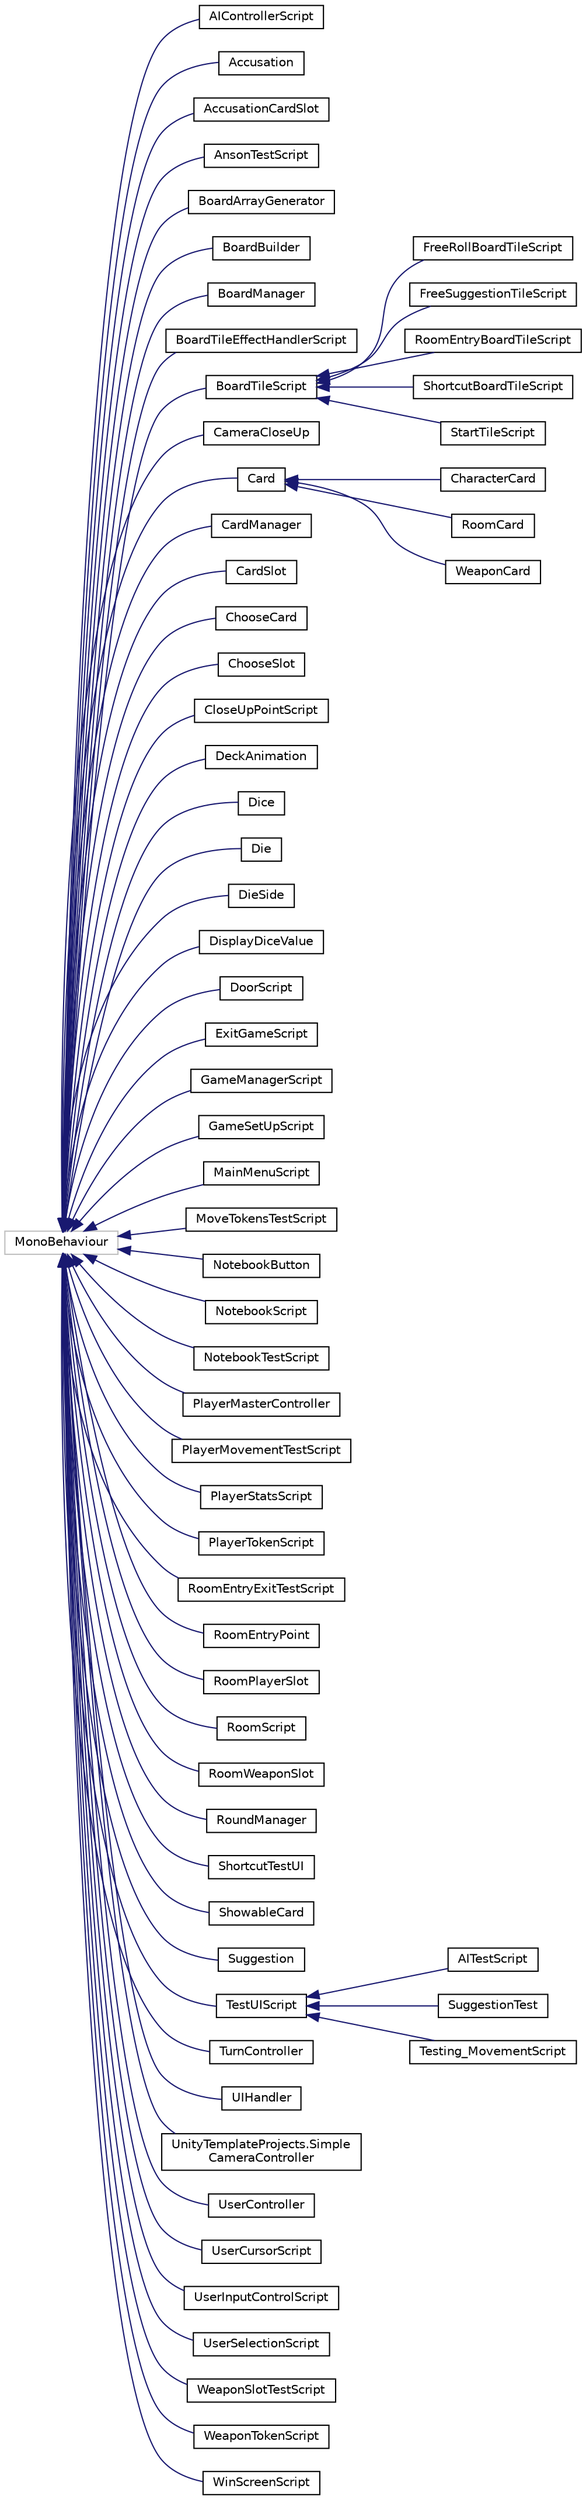 digraph "Graphical Class Hierarchy"
{
 // LATEX_PDF_SIZE
  edge [fontname="Helvetica",fontsize="10",labelfontname="Helvetica",labelfontsize="10"];
  node [fontname="Helvetica",fontsize="10",shape=record];
  rankdir="LR";
  Node5 [label="MonoBehaviour",height=0.2,width=0.4,color="grey75", fillcolor="white", style="filled",tooltip=" "];
  Node5 -> Node0 [dir="back",color="midnightblue",fontsize="10",style="solid",fontname="Helvetica"];
  Node0 [label="AIControllerScript",height=0.2,width=0.4,color="black", fillcolor="white", style="filled",URL="$class_a_i_controller_script.html",tooltip="this class controlls the AI's behaviour and actions"];
  Node5 -> Node7 [dir="back",color="midnightblue",fontsize="10",style="solid",fontname="Helvetica"];
  Node7 [label="Accusation",height=0.2,width=0.4,color="black", fillcolor="white", style="filled",URL="$class_accusation.html",tooltip=" "];
  Node5 -> Node8 [dir="back",color="midnightblue",fontsize="10",style="solid",fontname="Helvetica"];
  Node8 [label="AccusationCardSlot",height=0.2,width=0.4,color="black", fillcolor="white", style="filled",URL="$class_accusation_card_slot.html",tooltip=" "];
  Node5 -> Node9 [dir="back",color="midnightblue",fontsize="10",style="solid",fontname="Helvetica"];
  Node9 [label="AnsonTestScript",height=0.2,width=0.4,color="black", fillcolor="white", style="filled",URL="$class_anson_test_script.html",tooltip=" "];
  Node5 -> Node10 [dir="back",color="midnightblue",fontsize="10",style="solid",fontname="Helvetica"];
  Node10 [label="BoardArrayGenerator",height=0.2,width=0.4,color="black", fillcolor="white", style="filled",URL="$class_board_array_generator.html",tooltip=" "];
  Node5 -> Node11 [dir="back",color="midnightblue",fontsize="10",style="solid",fontname="Helvetica"];
  Node11 [label="BoardBuilder",height=0.2,width=0.4,color="black", fillcolor="white", style="filled",URL="$class_board_builder.html",tooltip=" "];
  Node5 -> Node12 [dir="back",color="midnightblue",fontsize="10",style="solid",fontname="Helvetica"];
  Node12 [label="BoardManager",height=0.2,width=0.4,color="black", fillcolor="white", style="filled",URL="$class_board_manager.html",tooltip=" "];
  Node5 -> Node13 [dir="back",color="midnightblue",fontsize="10",style="solid",fontname="Helvetica"];
  Node13 [label="BoardTileEffectHandlerScript",height=0.2,width=0.4,color="black", fillcolor="white", style="filled",URL="$class_board_tile_effect_handler_script.html",tooltip="This handles the effects and shader on the tile"];
  Node5 -> Node14 [dir="back",color="midnightblue",fontsize="10",style="solid",fontname="Helvetica"];
  Node14 [label="BoardTileScript",height=0.2,width=0.4,color="black", fillcolor="white", style="filled",URL="$class_board_tile_script.html",tooltip="Super class for all tiles"];
  Node14 -> Node15 [dir="back",color="midnightblue",fontsize="10",style="solid",fontname="Helvetica"];
  Node15 [label="FreeRollBoardTileScript",height=0.2,width=0.4,color="black", fillcolor="white", style="filled",URL="$class_free_roll_board_tile_script.html",tooltip=" "];
  Node14 -> Node16 [dir="back",color="midnightblue",fontsize="10",style="solid",fontname="Helvetica"];
  Node16 [label="FreeSuggestionTileScript",height=0.2,width=0.4,color="black", fillcolor="white", style="filled",URL="$class_free_suggestion_tile_script.html",tooltip=" "];
  Node14 -> Node17 [dir="back",color="midnightblue",fontsize="10",style="solid",fontname="Helvetica"];
  Node17 [label="RoomEntryBoardTileScript",height=0.2,width=0.4,color="black", fillcolor="white", style="filled",URL="$class_room_entry_board_tile_script.html",tooltip=" "];
  Node14 -> Node18 [dir="back",color="midnightblue",fontsize="10",style="solid",fontname="Helvetica"];
  Node18 [label="ShortcutBoardTileScript",height=0.2,width=0.4,color="black", fillcolor="white", style="filled",URL="$class_shortcut_board_tile_script.html",tooltip=" "];
  Node14 -> Node19 [dir="back",color="midnightblue",fontsize="10",style="solid",fontname="Helvetica"];
  Node19 [label="StartTileScript",height=0.2,width=0.4,color="black", fillcolor="white", style="filled",URL="$class_start_tile_script.html",tooltip=" "];
  Node5 -> Node20 [dir="back",color="midnightblue",fontsize="10",style="solid",fontname="Helvetica"];
  Node20 [label="CameraCloseUp",height=0.2,width=0.4,color="black", fillcolor="white", style="filled",URL="$class_camera_close_up.html",tooltip=" "];
  Node5 -> Node21 [dir="back",color="midnightblue",fontsize="10",style="solid",fontname="Helvetica"];
  Node21 [label="Card",height=0.2,width=0.4,color="black", fillcolor="white", style="filled",URL="$class_card.html",tooltip=" "];
  Node21 -> Node22 [dir="back",color="midnightblue",fontsize="10",style="solid",fontname="Helvetica"];
  Node22 [label="CharacterCard",height=0.2,width=0.4,color="black", fillcolor="white", style="filled",URL="$class_character_card.html",tooltip=" "];
  Node21 -> Node23 [dir="back",color="midnightblue",fontsize="10",style="solid",fontname="Helvetica"];
  Node23 [label="RoomCard",height=0.2,width=0.4,color="black", fillcolor="white", style="filled",URL="$class_room_card.html",tooltip=" "];
  Node21 -> Node24 [dir="back",color="midnightblue",fontsize="10",style="solid",fontname="Helvetica"];
  Node24 [label="WeaponCard",height=0.2,width=0.4,color="black", fillcolor="white", style="filled",URL="$class_weapon_card.html",tooltip=" "];
  Node5 -> Node25 [dir="back",color="midnightblue",fontsize="10",style="solid",fontname="Helvetica"];
  Node25 [label="CardManager",height=0.2,width=0.4,color="black", fillcolor="white", style="filled",URL="$class_card_manager.html",tooltip=" "];
  Node5 -> Node26 [dir="back",color="midnightblue",fontsize="10",style="solid",fontname="Helvetica"];
  Node26 [label="CardSlot",height=0.2,width=0.4,color="black", fillcolor="white", style="filled",URL="$class_card_slot.html",tooltip=" "];
  Node5 -> Node27 [dir="back",color="midnightblue",fontsize="10",style="solid",fontname="Helvetica"];
  Node27 [label="ChooseCard",height=0.2,width=0.4,color="black", fillcolor="white", style="filled",URL="$class_choose_card.html",tooltip=" "];
  Node5 -> Node28 [dir="back",color="midnightblue",fontsize="10",style="solid",fontname="Helvetica"];
  Node28 [label="ChooseSlot",height=0.2,width=0.4,color="black", fillcolor="white", style="filled",URL="$class_choose_slot.html",tooltip=" "];
  Node5 -> Node29 [dir="back",color="midnightblue",fontsize="10",style="solid",fontname="Helvetica"];
  Node29 [label="CloseUpPointScript",height=0.2,width=0.4,color="black", fillcolor="white", style="filled",URL="$class_close_up_point_script.html",tooltip=" "];
  Node5 -> Node30 [dir="back",color="midnightblue",fontsize="10",style="solid",fontname="Helvetica"];
  Node30 [label="DeckAnimation",height=0.2,width=0.4,color="black", fillcolor="white", style="filled",URL="$class_deck_animation.html",tooltip=" "];
  Node5 -> Node31 [dir="back",color="midnightblue",fontsize="10",style="solid",fontname="Helvetica"];
  Node31 [label="Dice",height=0.2,width=0.4,color="black", fillcolor="white", style="filled",URL="$class_dice.html",tooltip=" "];
  Node5 -> Node32 [dir="back",color="midnightblue",fontsize="10",style="solid",fontname="Helvetica"];
  Node32 [label="Die",height=0.2,width=0.4,color="black", fillcolor="white", style="filled",URL="$class_die.html",tooltip=" "];
  Node5 -> Node33 [dir="back",color="midnightblue",fontsize="10",style="solid",fontname="Helvetica"];
  Node33 [label="DieSide",height=0.2,width=0.4,color="black", fillcolor="white", style="filled",URL="$class_die_side.html",tooltip=" "];
  Node5 -> Node34 [dir="back",color="midnightblue",fontsize="10",style="solid",fontname="Helvetica"];
  Node34 [label="DisplayDiceValue",height=0.2,width=0.4,color="black", fillcolor="white", style="filled",URL="$class_display_dice_value.html",tooltip=" "];
  Node5 -> Node35 [dir="back",color="midnightblue",fontsize="10",style="solid",fontname="Helvetica"];
  Node35 [label="DoorScript",height=0.2,width=0.4,color="black", fillcolor="white", style="filled",URL="$class_door_script.html",tooltip=" "];
  Node5 -> Node36 [dir="back",color="midnightblue",fontsize="10",style="solid",fontname="Helvetica"];
  Node36 [label="ExitGameScript",height=0.2,width=0.4,color="black", fillcolor="white", style="filled",URL="$class_exit_game_script.html",tooltip=" "];
  Node5 -> Node37 [dir="back",color="midnightblue",fontsize="10",style="solid",fontname="Helvetica"];
  Node37 [label="GameManagerScript",height=0.2,width=0.4,color="black", fillcolor="white", style="filled",URL="$class_game_manager_script.html",tooltip="This controls the starting and exiting the game loop"];
  Node5 -> Node38 [dir="back",color="midnightblue",fontsize="10",style="solid",fontname="Helvetica"];
  Node38 [label="GameSetUpScript",height=0.2,width=0.4,color="black", fillcolor="white", style="filled",URL="$class_game_set_up_script.html",tooltip="for passing the selection of which player is human or AI from the main menu"];
  Node5 -> Node39 [dir="back",color="midnightblue",fontsize="10",style="solid",fontname="Helvetica"];
  Node39 [label="MainMenuScript",height=0.2,width=0.4,color="black", fillcolor="white", style="filled",URL="$class_main_menu_script.html",tooltip="for handling the main menu"];
  Node5 -> Node40 [dir="back",color="midnightblue",fontsize="10",style="solid",fontname="Helvetica"];
  Node40 [label="MoveTokensTestScript",height=0.2,width=0.4,color="black", fillcolor="white", style="filled",URL="$class_move_tokens_test_script.html",tooltip=" "];
  Node5 -> Node41 [dir="back",color="midnightblue",fontsize="10",style="solid",fontname="Helvetica"];
  Node41 [label="NotebookButton",height=0.2,width=0.4,color="black", fillcolor="white", style="filled",URL="$class_notebook_button.html",tooltip=" "];
  Node5 -> Node42 [dir="back",color="midnightblue",fontsize="10",style="solid",fontname="Helvetica"];
  Node42 [label="NotebookScript",height=0.2,width=0.4,color="black", fillcolor="white", style="filled",URL="$class_notebook_script.html",tooltip=" "];
  Node5 -> Node43 [dir="back",color="midnightblue",fontsize="10",style="solid",fontname="Helvetica"];
  Node43 [label="NotebookTestScript",height=0.2,width=0.4,color="black", fillcolor="white", style="filled",URL="$class_notebook_test_script.html",tooltip=" "];
  Node5 -> Node44 [dir="back",color="midnightblue",fontsize="10",style="solid",fontname="Helvetica"];
  Node44 [label="PlayerMasterController",height=0.2,width=0.4,color="black", fillcolor="white", style="filled",URL="$class_player_master_controller.html",tooltip="Master controller for the player (character) it acts as a wrapper for the player to communicate with ..."];
  Node5 -> Node45 [dir="back",color="midnightblue",fontsize="10",style="solid",fontname="Helvetica"];
  Node45 [label="PlayerMovementTestScript",height=0.2,width=0.4,color="black", fillcolor="white", style="filled",URL="$class_player_movement_test_script.html",tooltip=" "];
  Node5 -> Node46 [dir="back",color="midnightblue",fontsize="10",style="solid",fontname="Helvetica"];
  Node46 [label="PlayerStatsScript",height=0.2,width=0.4,color="black", fillcolor="white", style="filled",URL="$class_player_stats_script.html",tooltip="saves the character the player is and the deck it has"];
  Node5 -> Node47 [dir="back",color="midnightblue",fontsize="10",style="solid",fontname="Helvetica"];
  Node47 [label="PlayerTokenScript",height=0.2,width=0.4,color="black", fillcolor="white", style="filled",URL="$class_player_token_script.html",tooltip="For handling the player/ character's token"];
  Node5 -> Node48 [dir="back",color="midnightblue",fontsize="10",style="solid",fontname="Helvetica"];
  Node48 [label="RoomEntryExitTestScript",height=0.2,width=0.4,color="black", fillcolor="white", style="filled",URL="$class_room_entry_exit_test_script.html",tooltip=" "];
  Node5 -> Node49 [dir="back",color="midnightblue",fontsize="10",style="solid",fontname="Helvetica"];
  Node49 [label="RoomEntryPoint",height=0.2,width=0.4,color="black", fillcolor="white", style="filled",URL="$class_room_entry_point.html",tooltip=" "];
  Node5 -> Node50 [dir="back",color="midnightblue",fontsize="10",style="solid",fontname="Helvetica"];
  Node50 [label="RoomPlayerSlot",height=0.2,width=0.4,color="black", fillcolor="white", style="filled",URL="$class_room_player_slot.html",tooltip=" "];
  Node5 -> Node51 [dir="back",color="midnightblue",fontsize="10",style="solid",fontname="Helvetica"];
  Node51 [label="RoomScript",height=0.2,width=0.4,color="black", fillcolor="white", style="filled",URL="$class_room_script.html",tooltip=" "];
  Node5 -> Node52 [dir="back",color="midnightblue",fontsize="10",style="solid",fontname="Helvetica"];
  Node52 [label="RoomWeaponSlot",height=0.2,width=0.4,color="black", fillcolor="white", style="filled",URL="$class_room_weapon_slot.html",tooltip=" "];
  Node5 -> Node53 [dir="back",color="midnightblue",fontsize="10",style="solid",fontname="Helvetica"];
  Node53 [label="RoundManager",height=0.2,width=0.4,color="black", fillcolor="white", style="filled",URL="$class_round_manager.html",tooltip="Control what each player can do during their round/ turn"];
  Node5 -> Node54 [dir="back",color="midnightblue",fontsize="10",style="solid",fontname="Helvetica"];
  Node54 [label="ShortcutTestUI",height=0.2,width=0.4,color="black", fillcolor="white", style="filled",URL="$class_shortcut_test_u_i.html",tooltip=" "];
  Node5 -> Node55 [dir="back",color="midnightblue",fontsize="10",style="solid",fontname="Helvetica"];
  Node55 [label="ShowableCard",height=0.2,width=0.4,color="black", fillcolor="white", style="filled",URL="$class_showable_card.html",tooltip=" "];
  Node5 -> Node56 [dir="back",color="midnightblue",fontsize="10",style="solid",fontname="Helvetica"];
  Node56 [label="Suggestion",height=0.2,width=0.4,color="black", fillcolor="white", style="filled",URL="$class_suggestion.html",tooltip=" "];
  Node5 -> Node57 [dir="back",color="midnightblue",fontsize="10",style="solid",fontname="Helvetica"];
  Node57 [label="TestUIScript",height=0.2,width=0.4,color="black", fillcolor="white", style="filled",URL="$class_test_u_i_script.html",tooltip="super class for all testing with connection to UI outputs"];
  Node57 -> Node58 [dir="back",color="midnightblue",fontsize="10",style="solid",fontname="Helvetica"];
  Node58 [label="AITestScript",height=0.2,width=0.4,color="black", fillcolor="white", style="filled",URL="$class_a_i_test_script.html",tooltip=" "];
  Node57 -> Node59 [dir="back",color="midnightblue",fontsize="10",style="solid",fontname="Helvetica"];
  Node59 [label="SuggestionTest",height=0.2,width=0.4,color="black", fillcolor="white", style="filled",URL="$class_suggestion_test.html",tooltip=" "];
  Node57 -> Node60 [dir="back",color="midnightblue",fontsize="10",style="solid",fontname="Helvetica"];
  Node60 [label="Testing_MovementScript",height=0.2,width=0.4,color="black", fillcolor="white", style="filled",URL="$class_testing___movement_script.html",tooltip="class for test the movement of the player"];
  Node5 -> Node61 [dir="back",color="midnightblue",fontsize="10",style="solid",fontname="Helvetica"];
  Node61 [label="TurnController",height=0.2,width=0.4,color="black", fillcolor="white", style="filled",URL="$class_turn_controller.html",tooltip="This handles the turn between the players"];
  Node5 -> Node62 [dir="back",color="midnightblue",fontsize="10",style="solid",fontname="Helvetica"];
  Node62 [label="UIHandler",height=0.2,width=0.4,color="black", fillcolor="white", style="filled",URL="$class_u_i_handler.html",tooltip="Handles the UI"];
  Node5 -> Node63 [dir="back",color="midnightblue",fontsize="10",style="solid",fontname="Helvetica"];
  Node63 [label="UnityTemplateProjects.Simple\lCameraController",height=0.2,width=0.4,color="black", fillcolor="white", style="filled",URL="$class_unity_template_projects_1_1_simple_camera_controller.html",tooltip=" "];
  Node5 -> Node64 [dir="back",color="midnightblue",fontsize="10",style="solid",fontname="Helvetica"];
  Node64 [label="UserController",height=0.2,width=0.4,color="black", fillcolor="white", style="filled",URL="$class_user_controller.html",tooltip=" "];
  Node5 -> Node65 [dir="back",color="midnightblue",fontsize="10",style="solid",fontname="Helvetica"];
  Node65 [label="UserCursorScript",height=0.2,width=0.4,color="black", fillcolor="white", style="filled",URL="$class_user_cursor_script.html",tooltip="for controlling the cursor for the player to select which tile to move to"];
  Node5 -> Node66 [dir="back",color="midnightblue",fontsize="10",style="solid",fontname="Helvetica"];
  Node66 [label="UserInputControlScript",height=0.2,width=0.4,color="black", fillcolor="white", style="filled",URL="$class_user_input_control_script.html",tooltip="this is for handling the cursor controls"];
  Node5 -> Node67 [dir="back",color="midnightblue",fontsize="10",style="solid",fontname="Helvetica"];
  Node67 [label="UserSelectionScript",height=0.2,width=0.4,color="black", fillcolor="white", style="filled",URL="$class_user_selection_script.html",tooltip="for setting the tile effect the cursor is hovering on"];
  Node5 -> Node68 [dir="back",color="midnightblue",fontsize="10",style="solid",fontname="Helvetica"];
  Node68 [label="WeaponSlotTestScript",height=0.2,width=0.4,color="black", fillcolor="white", style="filled",URL="$class_weapon_slot_test_script.html",tooltip=" "];
  Node5 -> Node69 [dir="back",color="midnightblue",fontsize="10",style="solid",fontname="Helvetica"];
  Node69 [label="WeaponTokenScript",height=0.2,width=0.4,color="black", fillcolor="white", style="filled",URL="$class_weapon_token_script.html",tooltip=" "];
  Node5 -> Node70 [dir="back",color="midnightblue",fontsize="10",style="solid",fontname="Helvetica"];
  Node70 [label="WinScreenScript",height=0.2,width=0.4,color="black", fillcolor="white", style="filled",URL="$class_win_screen_script.html",tooltip=" "];
}
